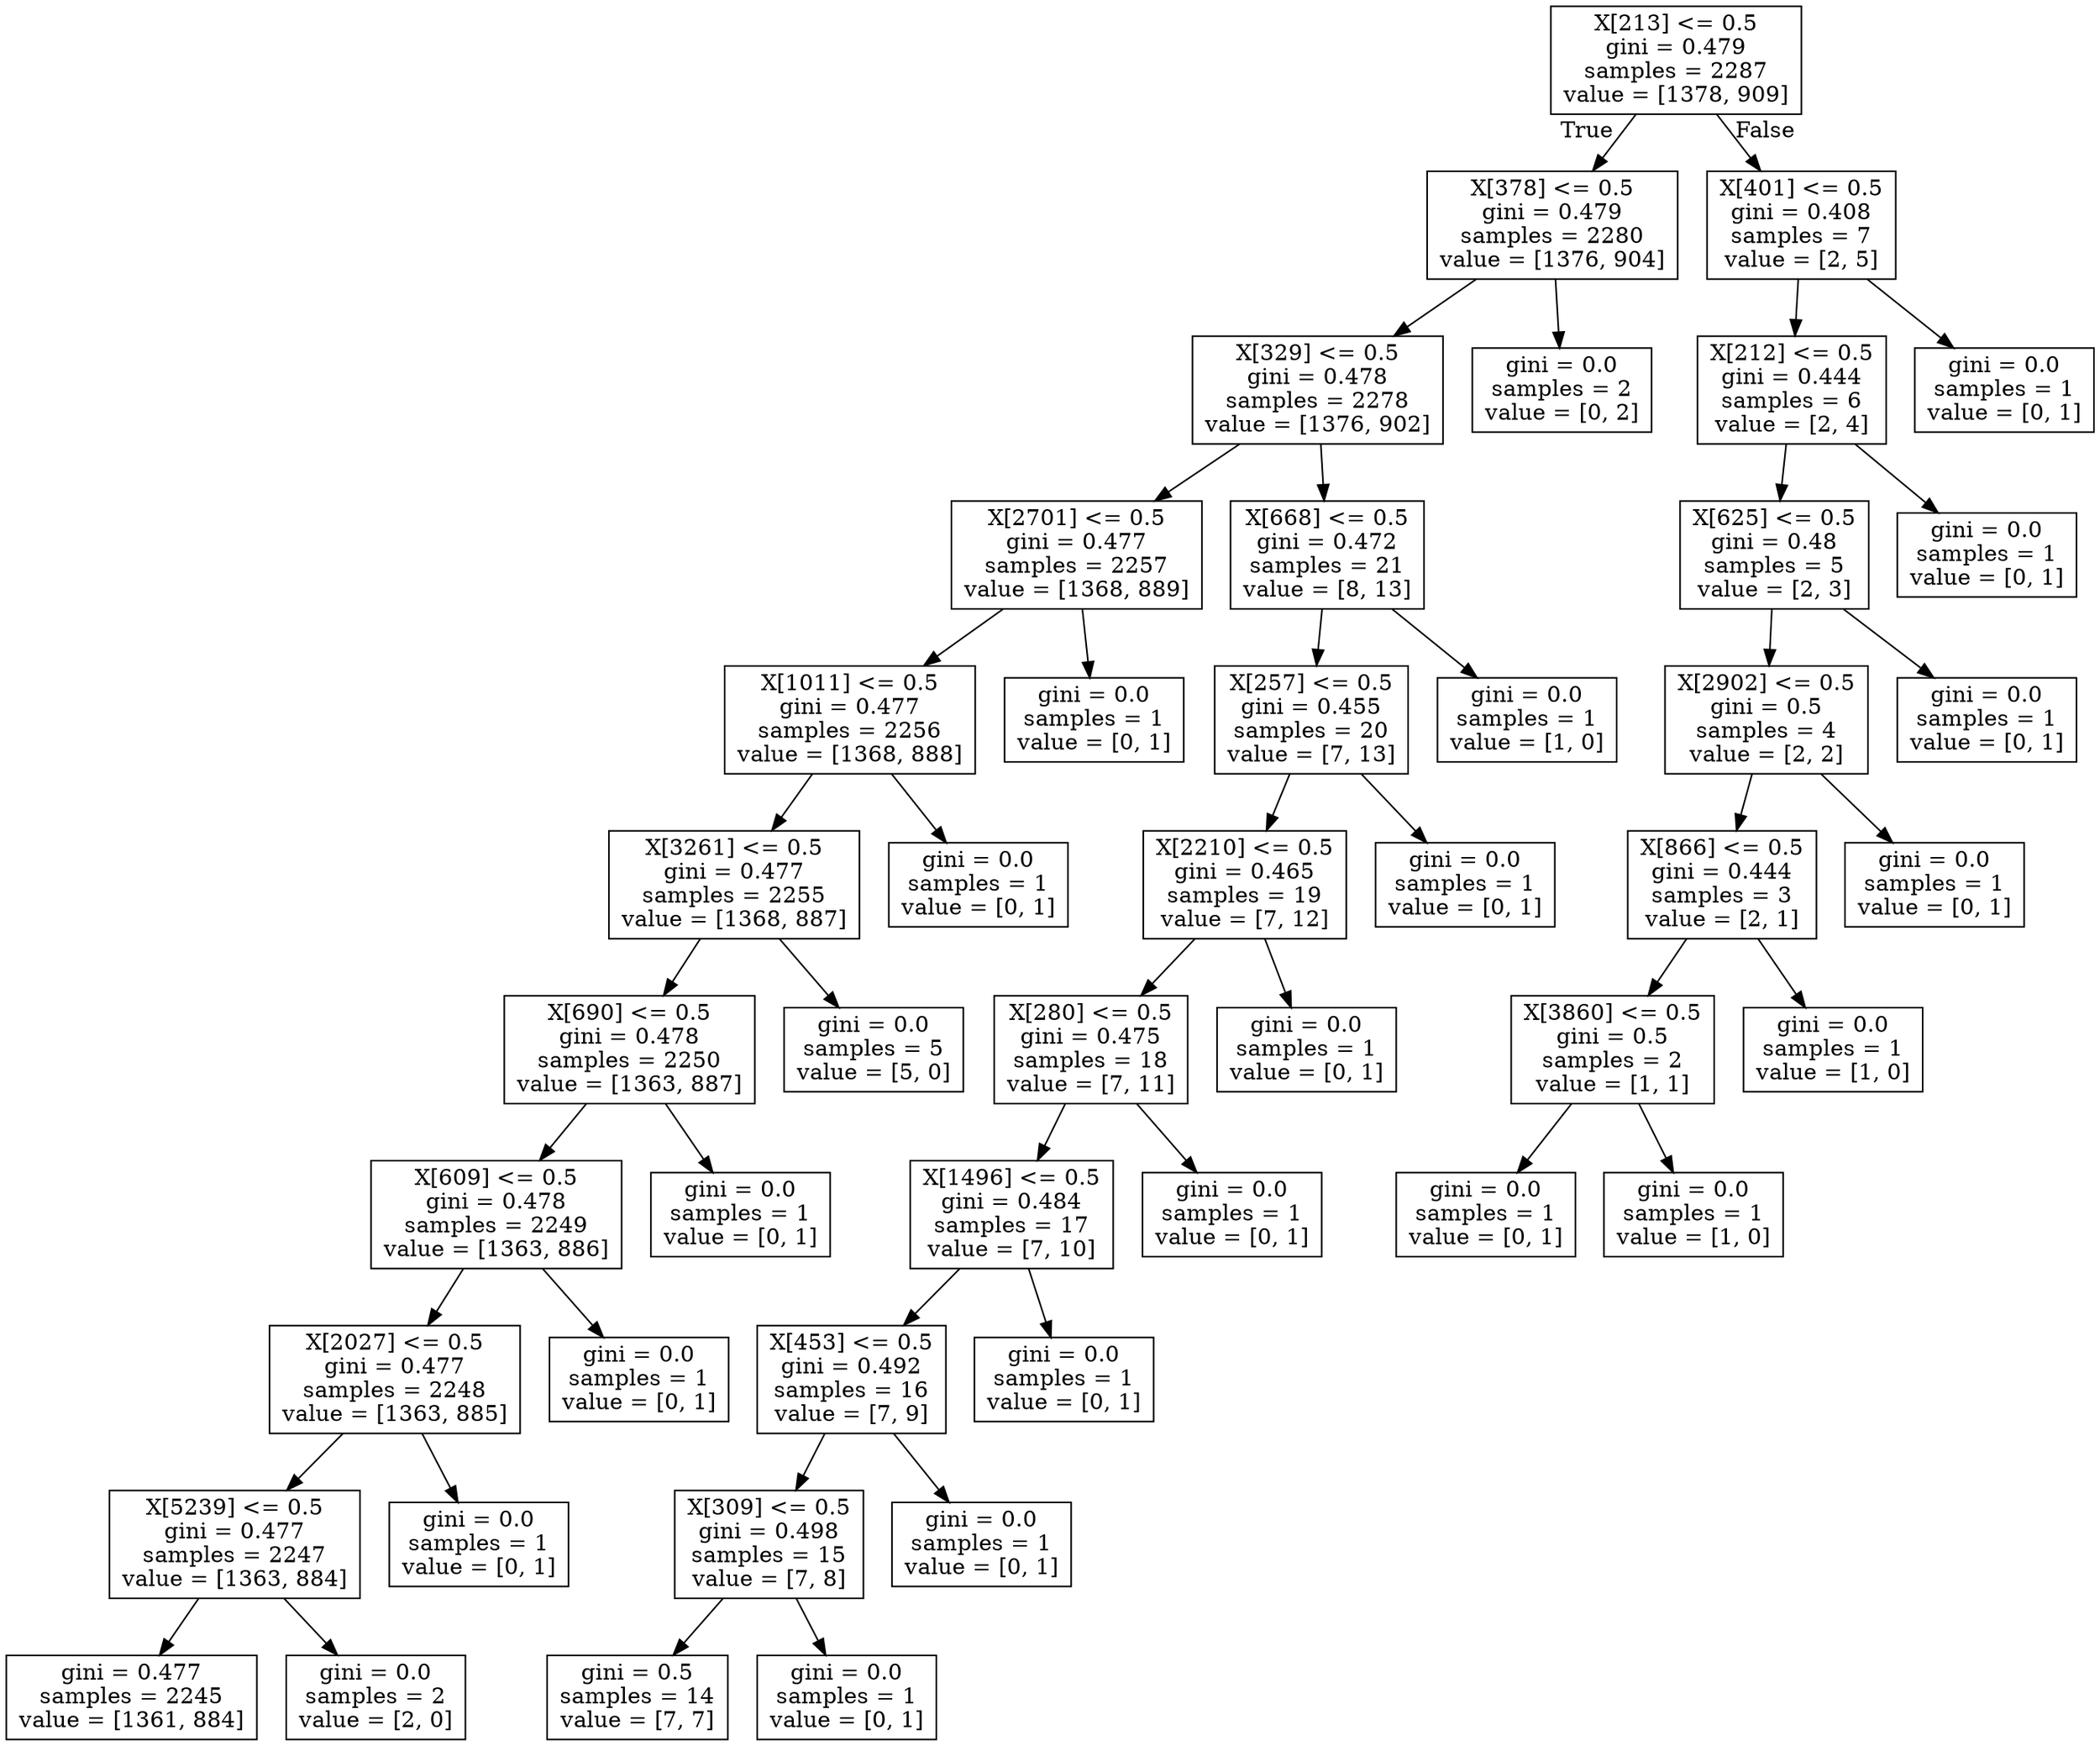 digraph Tree {
node [shape=box] ;
0 [label="X[213] <= 0.5\ngini = 0.479\nsamples = 2287\nvalue = [1378, 909]"] ;
1 [label="X[378] <= 0.5\ngini = 0.479\nsamples = 2280\nvalue = [1376, 904]"] ;
0 -> 1 [labeldistance=2.5, labelangle=45, headlabel="True"] ;
2 [label="X[329] <= 0.5\ngini = 0.478\nsamples = 2278\nvalue = [1376, 902]"] ;
1 -> 2 ;
3 [label="X[2701] <= 0.5\ngini = 0.477\nsamples = 2257\nvalue = [1368, 889]"] ;
2 -> 3 ;
4 [label="X[1011] <= 0.5\ngini = 0.477\nsamples = 2256\nvalue = [1368, 888]"] ;
3 -> 4 ;
5 [label="X[3261] <= 0.5\ngini = 0.477\nsamples = 2255\nvalue = [1368, 887]"] ;
4 -> 5 ;
6 [label="X[690] <= 0.5\ngini = 0.478\nsamples = 2250\nvalue = [1363, 887]"] ;
5 -> 6 ;
7 [label="X[609] <= 0.5\ngini = 0.478\nsamples = 2249\nvalue = [1363, 886]"] ;
6 -> 7 ;
8 [label="X[2027] <= 0.5\ngini = 0.477\nsamples = 2248\nvalue = [1363, 885]"] ;
7 -> 8 ;
9 [label="X[5239] <= 0.5\ngini = 0.477\nsamples = 2247\nvalue = [1363, 884]"] ;
8 -> 9 ;
10 [label="gini = 0.477\nsamples = 2245\nvalue = [1361, 884]"] ;
9 -> 10 ;
11 [label="gini = 0.0\nsamples = 2\nvalue = [2, 0]"] ;
9 -> 11 ;
12 [label="gini = 0.0\nsamples = 1\nvalue = [0, 1]"] ;
8 -> 12 ;
13 [label="gini = 0.0\nsamples = 1\nvalue = [0, 1]"] ;
7 -> 13 ;
14 [label="gini = 0.0\nsamples = 1\nvalue = [0, 1]"] ;
6 -> 14 ;
15 [label="gini = 0.0\nsamples = 5\nvalue = [5, 0]"] ;
5 -> 15 ;
16 [label="gini = 0.0\nsamples = 1\nvalue = [0, 1]"] ;
4 -> 16 ;
17 [label="gini = 0.0\nsamples = 1\nvalue = [0, 1]"] ;
3 -> 17 ;
18 [label="X[668] <= 0.5\ngini = 0.472\nsamples = 21\nvalue = [8, 13]"] ;
2 -> 18 ;
19 [label="X[257] <= 0.5\ngini = 0.455\nsamples = 20\nvalue = [7, 13]"] ;
18 -> 19 ;
20 [label="X[2210] <= 0.5\ngini = 0.465\nsamples = 19\nvalue = [7, 12]"] ;
19 -> 20 ;
21 [label="X[280] <= 0.5\ngini = 0.475\nsamples = 18\nvalue = [7, 11]"] ;
20 -> 21 ;
22 [label="X[1496] <= 0.5\ngini = 0.484\nsamples = 17\nvalue = [7, 10]"] ;
21 -> 22 ;
23 [label="X[453] <= 0.5\ngini = 0.492\nsamples = 16\nvalue = [7, 9]"] ;
22 -> 23 ;
24 [label="X[309] <= 0.5\ngini = 0.498\nsamples = 15\nvalue = [7, 8]"] ;
23 -> 24 ;
25 [label="gini = 0.5\nsamples = 14\nvalue = [7, 7]"] ;
24 -> 25 ;
26 [label="gini = 0.0\nsamples = 1\nvalue = [0, 1]"] ;
24 -> 26 ;
27 [label="gini = 0.0\nsamples = 1\nvalue = [0, 1]"] ;
23 -> 27 ;
28 [label="gini = 0.0\nsamples = 1\nvalue = [0, 1]"] ;
22 -> 28 ;
29 [label="gini = 0.0\nsamples = 1\nvalue = [0, 1]"] ;
21 -> 29 ;
30 [label="gini = 0.0\nsamples = 1\nvalue = [0, 1]"] ;
20 -> 30 ;
31 [label="gini = 0.0\nsamples = 1\nvalue = [0, 1]"] ;
19 -> 31 ;
32 [label="gini = 0.0\nsamples = 1\nvalue = [1, 0]"] ;
18 -> 32 ;
33 [label="gini = 0.0\nsamples = 2\nvalue = [0, 2]"] ;
1 -> 33 ;
34 [label="X[401] <= 0.5\ngini = 0.408\nsamples = 7\nvalue = [2, 5]"] ;
0 -> 34 [labeldistance=2.5, labelangle=-45, headlabel="False"] ;
35 [label="X[212] <= 0.5\ngini = 0.444\nsamples = 6\nvalue = [2, 4]"] ;
34 -> 35 ;
36 [label="X[625] <= 0.5\ngini = 0.48\nsamples = 5\nvalue = [2, 3]"] ;
35 -> 36 ;
37 [label="X[2902] <= 0.5\ngini = 0.5\nsamples = 4\nvalue = [2, 2]"] ;
36 -> 37 ;
38 [label="X[866] <= 0.5\ngini = 0.444\nsamples = 3\nvalue = [2, 1]"] ;
37 -> 38 ;
39 [label="X[3860] <= 0.5\ngini = 0.5\nsamples = 2\nvalue = [1, 1]"] ;
38 -> 39 ;
40 [label="gini = 0.0\nsamples = 1\nvalue = [0, 1]"] ;
39 -> 40 ;
41 [label="gini = 0.0\nsamples = 1\nvalue = [1, 0]"] ;
39 -> 41 ;
42 [label="gini = 0.0\nsamples = 1\nvalue = [1, 0]"] ;
38 -> 42 ;
43 [label="gini = 0.0\nsamples = 1\nvalue = [0, 1]"] ;
37 -> 43 ;
44 [label="gini = 0.0\nsamples = 1\nvalue = [0, 1]"] ;
36 -> 44 ;
45 [label="gini = 0.0\nsamples = 1\nvalue = [0, 1]"] ;
35 -> 45 ;
46 [label="gini = 0.0\nsamples = 1\nvalue = [0, 1]"] ;
34 -> 46 ;
}